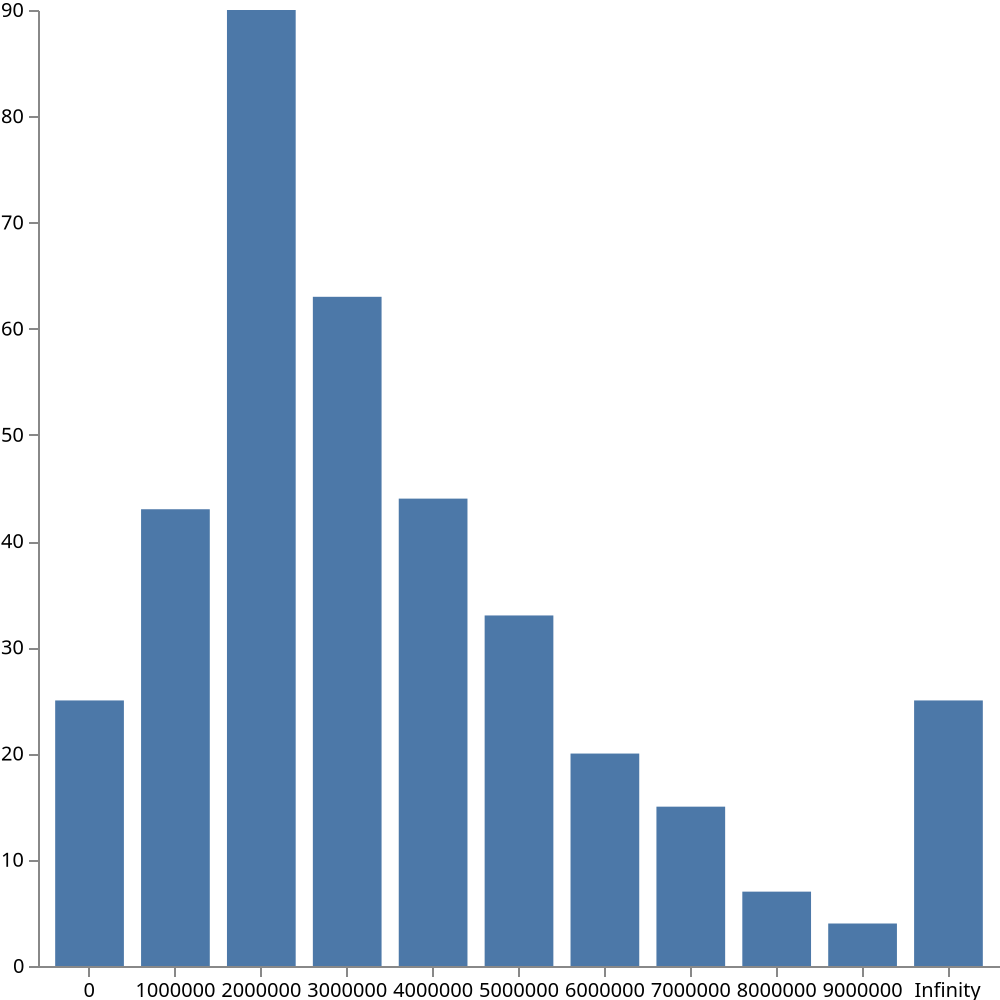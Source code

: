 {
  "$schema": "https://vega.github.io/schema/vega/v3.0.json",
  "width": 500,
  "height": 500,
  "autosize": {"type": "fit", "resize": true, "contains": "padding"},
  "data": [
    {
      "name": "source",
      "values": [
        {
          "value": 50872319,
          "label": "GARE DU NORD",
          "rank": 1
        },
        {
          "value": 47738502,
          "label": "GARE DU NORD-RER",
          "rank": 1
        },
        {
          "value": 37192652,
          "label": "GARE DE LYON-RER",
          "rank": 2
        },
        {
          "value": 45879586,
          "label": "SAINT-LAZARE",
          "rank": 2
        },
        {
          "value": 36352115,
          "label": "GARE DE LYON",
          "rank": 3
        },
        {
          "value": 31115228,
          "label": "LA DEFENSE-RER",
          "rank": 3
        },
        {
          "value": 30359225,
          "label": "MONTPARNASSE-BIENVENUE",
          "rank": 4
        },
        {
          "value": 26356131,
          "label": "CHATELET-LES HALLES-RER",
          "rank": 4
        },
        {
          "value": 22934672,
          "label": "NANTERRE-PREFECTURE",
          "rank": 5
        },
        {
          "value": 20373189,
          "label": "GARE DE L'EST",
          "rank": 5
        },
        {
          "value": 18340798,
          "label": "REPUBLIQUE",
          "rank": 6
        },
        {
          "value": 12969924,
          "label": "VAL DE FONTENAY",
          "rank": 6
        },
        {
          "value": 8989578,
          "label": "MASSY-PALAISEAU",
          "rank": 7
        },
        {
          "value": 17491541,
          "label": "BIBLIOTHEQUE",
          "rank": 7
        },
        {
          "value": 8404924,
          "label": "CHARLES DE GAULLE-ETOILE-RER",
          "rank": 8
        },
        {
          "value": 16128080,
          "label": "LES HALLES",
          "rank": 8
        },
        {
          "value": 15031139,
          "label": "LA DEFENSE",
          "rank": 9
        },
        {
          "value": 7862183,
          "label": "NOISY-LE-GRAND-MONT D'EST",
          "rank": 9
        },
        {
          "value": 7355560,
          "label": "SAINT-MICHEL-NOTRE-DAME",
          "rank": 10
        },
        {
          "value": 13466536,
          "label": "CHATELET",
          "rank": 10
        },
        {
          "value": 13225099,
          "label": "BASTILLE",
          "rank": 11
        },
        {
          "value": 6911244,
          "label": "CITE UNIVERSITAIRE",
          "rank": 11
        },
        {
          "value": 11764439,
          "label": "HOTEL DE VILLE",
          "rank": 12
        },
        {
          "value": 6718268,
          "label": "VINCENNES",
          "rank": 12
        },
        {
          "value": 11462253,
          "label": "PLACE D'ITALIE",
          "rank": 13
        },
        {
          "value": 6407808,
          "label": "ANTONY",
          "rank": 13
        },
        {
          "value": 6183873,
          "label": "RUEIL-MALMAISON",
          "rank": 14
        },
        {
          "value": 11402348,
          "label": "BELLEVILLE",
          "rank": 14
        },
        {
          "value": 10981914,
          "label": "OPERA",
          "rank": 15
        },
        {
          "value": 5755055,
          "label": "AUBER",
          "rank": 15
        },
        {
          "value": 10899310,
          "label": "FRANKLIN D. ROOSEVELT",
          "rank": 16
        },
        {
          "value": 5499946,
          "label": "LUXEMBOURG",
          "rank": 16
        },
        {
          "value": 10856026,
          "label": "BARBES-ROCHECHOUART",
          "rank": 17
        },
        {
          "value": 5390454,
          "label": "NEUILLY-PLAISANCE",
          "rank": 17
        },
        {
          "value": 10317385,
          "label": "ESPLANADE DE LA DEFENSE",
          "rank": 18
        },
        {
          "value": 5157016,
          "label": "MARNE-LA-VALLEE-CHESSY",
          "rank": 18
        },
        {
          "value": 5000661,
          "label": "DENFERT-ROCHEREAU-RER",
          "rank": 19
        },
        {
          "value": 10145616,
          "label": "STRASBOURG-SAINT-DENIS",
          "rank": 19
        },
        {
          "value": 9621986,
          "label": "PALAIS-ROYAL",
          "rank": 20
        },
        {
          "value": 4868790,
          "label": "NOISY-CHAMPS",
          "rank": 20
        },
        {
          "value": 9438016,
          "label": "GARE D'AUSTERLITZ",
          "rank": 21
        },
        {
          "value": 4501642,
          "label": "NANTERRE-UNIVERSITE",
          "rank": 21
        },
        {
          "value": 4462976,
          "label": "BOURG-LA-REINE",
          "rank": 22
        },
        {
          "value": 9083545,
          "label": "PORTE MAILLOT",
          "rank": 22
        },
        {
          "value": 9024733,
          "label": "PLACE CLICHY",
          "rank": 23
        },
        {
          "value": 4454977,
          "label": "SAINT-GERMAIN-EN-LAYE",
          "rank": 23
        },
        {
          "value": 8792715,
          "label": "NATION",
          "rank": 24
        },
        {
          "value": 4171797,
          "label": "NATION-RER",
          "rank": 24
        },
        {
          "value": 8432306,
          "label": "PORTE DE CLIGNANCOURT",
          "rank": 25
        },
        {
          "value": 4141694,
          "label": "TORCY",
          "rank": 25
        },
        {
          "value": 8381433,
          "label": "CHARLES DE GAULLE-ETOILE",
          "rank": 26
        },
        {
          "value": 4094800,
          "label": "VAL D'EUROPE",
          "rank": 26
        },
        {
          "value": 8351649,
          "label": "TROCADERO",
          "rank": 27
        },
        {
          "value": 3823443,
          "label": "JOINVILLE-LE-PONT",
          "rank": 27
        },
        {
          "value": 3609052,
          "label": "NANTERRE-VILLE",
          "rank": 28
        },
        {
          "value": 8000496,
          "label": "LA MOTTE-PICQUET-GRENELLE",
          "rank": 28
        },
        {
          "value": 3564563,
          "label": "SAINT-MAUR-CRETEIL",
          "rank": 29
        },
        {
          "value": 7963672,
          "label": "MARCADET-POISSONNIERS",
          "rank": 29
        },
        {
          "value": 3552088,
          "label": "LAPLACE",
          "rank": 30
        },
        {
          "value": 7932555,
          "label": "BIR-HAKEIM",
          "rank": 30
        },
        {
          "value": 7737626,
          "label": "BOBIGNY-PABLO PICASSO",
          "rank": 31
        },
        {
          "value": 3461601,
          "label": "CHAMPIGNY",
          "rank": 31
        },
        {
          "value": 3384237,
          "label": "PORT ROYAL",
          "rank": 32
        },
        {
          "value": 7562865,
          "label": "SAINT-MICHEL",
          "rank": 32
        },
        {
          "value": 7381123,
          "label": "AUBERVILLIERS-PANTIN-QUATRE CHEMINS",
          "rank": 33
        },
        {
          "value": 3343757,
          "label": "ARCUEIL-CACHAN",
          "rank": 33
        },
        {
          "value": 7356084,
          "label": "HAVRE-CAUMARTIN",
          "rank": 34
        },
        {
          "value": 3158806,
          "label": "LA CROIX DE BERNY",
          "rank": 34
        },
        {
          "value": 7335865,
          "label": "MAIRIE DE MONTREUIL",
          "rank": 35
        },
        {
          "value": 2987714,
          "label": "BUSSY-SAINT-GEORGES",
          "rank": 35
        },
        {
          "value": 7274236,
          "label": "CHATILLON-MONTROUGE",
          "rank": 36
        },
        {
          "value": 2704755,
          "label": "NOGENT-SUR-MARNE",
          "rank": 36
        },
        {
          "value": 2681812,
          "label": "NOISIEL",
          "rank": 37
        },
        {
          "value": 7103304,
          "label": "OLYMPIADES",
          "rank": 37
        },
        {
          "value": 7095196,
          "label": "GAMBETTA",
          "rank": 38
        },
        {
          "value": 2554932,
          "label": "FONTENAY-SOUS-BOIS",
          "rank": 38
        },
        {
          "value": 2482050,
          "label": "BOISSY-SAINT-LEGER",
          "rank": 39
        },
        {
          "value": 7089241,
          "label": "MAIRIE DE CLICHY",
          "rank": 39
        },
        {
          "value": 7063687,
          "label": "STALINGRAD",
          "rank": 40
        },
        {
          "value": 2431429,
          "label": "ORSAY-VILLE",
          "rank": 40
        },
        {
          "value": 2298313,
          "label": "SUCY-BONNEUIL",
          "rank": 41
        },
        {
          "value": 7058223,
          "label": "PORTE DE VINCENNES",
          "rank": 41
        },
        {
          "value": 6992609,
          "label": "MADELEINE",
          "rank": 42
        },
        {
          "value": 2209283,
          "label": "CHATOU-CROISSY",
          "rank": 42
        },
        {
          "value": 2198203,
          "label": "BAGNEUX",
          "rank": 43
        },
        {
          "value": 6945565,
          "label": "CHAUSSEE D'ANTIN-LA FAYETTE",
          "rank": 43
        },
        {
          "value": 6889717,
          "label": "GRANDS BOULEVARDS",
          "rank": 44
        },
        {
          "value": 2165738,
          "label": "GENTILLY",
          "rank": 44
        },
        {
          "value": 2151853,
          "label": "BRY-SUR-MARNE",
          "rank": 45
        },
        {
          "value": 6865612,
          "label": "VILLEJUIF-LOUIS ARAGON",
          "rank": 45
        },
        {
          "value": 6815851,
          "label": "PONT DE NEUILLY",
          "rank": 46
        },
        {
          "value": 2125885,
          "label": "LE PARC DE SAINT-MAUR",
          "rank": 46
        },
        {
          "value": 2122393,
          "label": "LE VESINET-LE PECQ",
          "rank": 47
        },
        {
          "value": 6643601,
          "label": "PORTE D'ORLEANS",
          "rank": 47
        },
        {
          "value": 2007606,
          "label": "ROBINSON",
          "rank": 48
        },
        {
          "value": 6630341,
          "label": "LA CHAPELLE",
          "rank": 48
        },
        {
          "value": 6290697,
          "label": "INVALIDES",
          "rank": 49
        },
        {
          "value": 1860491,
          "label": "LA VARENNE-CHENNEVIERES",
          "rank": 49
        },
        {
          "value": 6175537,
          "label": "CRIMEE",
          "rank": 50
        },
        {
          "value": 1806210,
          "label": "LES BACONNETS",
          "rank": 50
        },
        {
          "value": 6164559,
          "label": "MAIRIE DE MONTROUGE",
          "rank": 51
        },
        {
          "value": 1600341,
          "label": "LOGNES",
          "rank": 51
        },
        {
          "value": 6158849,
          "label": "SAINT-PAUL",
          "rank": 52
        },
        {
          "value": 1248923,
          "label": "LE VESINET-CENTRE",
          "rank": 52
        },
        {
          "value": 6133119,
          "label": "JAURES",
          "rank": 53
        },
        {
          "value": 1115170,
          "label": "FONTENAY-AUX-ROSES",
          "rank": 53
        },
        {
          "value": 6099638,
          "label": "SAINT-MANDE-TOURELLE",
          "rank": 54
        },
        {
          "value": 1028405,
          "label": "PALAISEAU",
          "rank": 54
        },
        {
          "value": 6080322,
          "label": "PORTE DE VERSAILLES",
          "rank": 55
        },
        {
          "value": 974338,
          "label": "SAINT-REMY-LES-CHEVREUSE",
          "rank": 55
        },
        {
          "value": 6063343,
          "label": "VILLIERS",
          "rank": 56
        },
        {
          "value": 923888,
          "label": "LE GUICHET",
          "rank": 56
        },
        {
          "value": 6013067,
          "label": "LA COURNEUVE-8 MAI 1945",
          "rank": 57
        },
        {
          "value": 923579,
          "label": "PALAISEAU-VILLEBON",
          "rank": 57
        },
        {
          "value": 5896554,
          "label": "ODEON",
          "rank": 58
        },
        {
          "value": 816797,
          "label": "LOZERE",
          "rank": 58
        },
        {
          "value": 766786,
          "label": "GIF-SUR-YVETTE",
          "rank": 59
        },
        {
          "value": 5895561,
          "label": "MIROMESNIL",
          "rank": 59
        },
        {
          "value": 5891713,
          "label": "GEORGE V",
          "rank": 60
        },
        {
          "value": 714901,
          "label": "BURES-SUR-YVETTE",
          "rank": 60
        },
        {
          "value": 5890665,
          "label": "ANVERS",
          "rank": 61
        },
        {
          "value": 708085,
          "label": "FONTAINE-MICHALON",
          "rank": 61
        },
        {
          "value": 5884810,
          "label": "GALLIENI",
          "rank": 62
        },
        {
          "value": 706968,
          "label": "SCEAUX",
          "rank": 62
        },
        {
          "value": 5879264,
          "label": "MARCEL SEMBAT",
          "rank": 63
        },
        {
          "value": 611015,
          "label": "MASSY-VERRIERES",
          "rank": 63
        },
        {
          "value": 5859214,
          "label": "COUR SAINT-EMILION",
          "rank": 64
        },
        {
          "value": 610753,
          "label": "COURCELLE-SUR-YVETTE",
          "rank": 64
        },
        {
          "value": 585494,
          "label": "PARC DE SCEAUX",
          "rank": 65
        },
        {
          "value": 5847907,
          "label": "CONCORDE",
          "rank": 65
        },
        {
          "value": 5765809,
          "label": "REUILLY-DIDEROT",
          "rank": 66
        },
        {
          "value": 451954,
          "label": "LA HACQUINIERE",
          "rank": 66
        },
        {
          "value": 5740806,
          "label": "LES SABLONS",
          "rank": 67
        },
        {
          "value": 5589061,
          "label": "PIGALLE",
          "rank": 68
        },
        {
          "value": 5581700,
          "label": "CHATEAU DE VINCENNES",
          "rank": 69
        },
        {
          "value": 5544847,
          "label": "BERCY",
          "rank": 70
        },
        {
          "value": 5533112,
          "label": "CONVENTION",
          "rank": 71
        },
        {
          "value": 5317006,
          "label": "REAUMUR-SEBASTOPOL",
          "rank": 72
        },
        {
          "value": 5316753,
          "label": "DAUMESNIL",
          "rank": 73
        },
        {
          "value": 5311324,
          "label": "PORTE DE SAINT-CLOUD",
          "rank": 74
        },
        {
          "value": 5245603,
          "label": "GABRIEL PERI",
          "rank": 75
        },
        {
          "value": 5215902,
          "label": "CROIX DE CHAVAUX",
          "rank": 76
        },
        {
          "value": 5207485,
          "label": "ALESIA",
          "rank": 77
        },
        {
          "value": 5178469,
          "label": "SEVRES-BABYLONE",
          "rank": 78
        },
        {
          "value": 5157761,
          "label": "RICHELIEU-DROUOT",
          "rank": 79
        },
        {
          "value": 5126473,
          "label": "PORTE DE PANTIN",
          "rank": 80
        },
        {
          "value": 5085421,
          "label": "HOCHE",
          "rank": 81
        },
        {
          "value": 5080418,
          "label": "CRETEIL-PREFECTURE",
          "rank": 82
        },
        {
          "value": 5070872,
          "label": "PYRAMIDES",
          "rank": 83
        },
        {
          "value": 5036297,
          "label": "VOLTAIRE",
          "rank": 84
        },
        {
          "value": 5025588,
          "label": "PONT DE LEVALLOIS-BECON",
          "rank": 85
        },
        {
          "value": 4994071,
          "label": "BALARD",
          "rank": 86
        },
        {
          "value": 4980193,
          "label": "PONT DE SEVRES",
          "rank": 87
        },
        {
          "value": 4966081,
          "label": "GLACIERE",
          "rank": 88
        },
        {
          "value": 4944020,
          "label": "PASTEUR",
          "rank": 89
        },
        {
          "value": 4923871,
          "label": "CHARLES MICHELS",
          "rank": 90
        },
        {
          "value": 4903776,
          "label": "PLAISANCE",
          "rank": 91
        },
        {
          "value": 4875315,
          "label": "SAINT-DENIS-UNIVERSITE",
          "rank": 92
        },
        {
          "value": 4857996,
          "label": "BASILIQUE DE SAINT-DENIS",
          "rank": 93
        },
        {
          "value": 4808099,
          "label": "PERE LACHAISE",
          "rank": 94
        },
        {
          "value": 4786149,
          "label": "BONNE NOUVELLE",
          "rank": 95
        },
        {
          "value": 4706560,
          "label": "COLONEL FABIEN",
          "rank": 96
        },
        {
          "value": 4701323,
          "label": "DENFERT-ROCHEREAU",
          "rank": 97
        },
        {
          "value": 4656048,
          "label": "MAIRIE DES LILAS",
          "rank": 98
        },
        {
          "value": 4647724,
          "label": "PORTE DE MONTREUIL",
          "rank": 99
        },
        {
          "value": 4619691,
          "label": "PORTE DE VANVES",
          "rank": 100
        },
        {
          "value": 4587665,
          "label": "GUY MOQUET",
          "rank": 101
        },
        {
          "value": 4551649,
          "label": "ROBESPIERRE",
          "rank": 102
        },
        {
          "value": 4547754,
          "label": "PEREIRE",
          "rank": 103
        },
        {
          "value": 4348973,
          "label": "MENILMONTANT",
          "rank": 104
        },
        {
          "value": 4344027,
          "label": "JULES JOFFRIN",
          "rank": 105
        },
        {
          "value": 4315153,
          "label": "ECOLE MILITAIRE",
          "rank": 106
        },
        {
          "value": 4311908,
          "label": "LAUMIERE",
          "rank": 107
        },
        {
          "value": 4307422,
          "label": "LE KREMLIN-BICETRE",
          "rank": 108
        },
        {
          "value": 4305206,
          "label": "PORTE DE BAGNOLET",
          "rank": 109
        },
        {
          "value": 4300906,
          "label": "CHAMPS-ELYSEES-CLEMENCEAU",
          "rank": 110
        },
        {
          "value": 4282997,
          "label": "JUSSIEU",
          "rank": 111
        },
        {
          "value": 4279661,
          "label": "MAIRIE D'ISSY",
          "rank": 112
        },
        {
          "value": 4195883,
          "label": "SAINT-GERMAIN DES PRES",
          "rank": 113
        },
        {
          "value": 4192585,
          "label": "OBERKAMPF",
          "rank": 114
        },
        {
          "value": 4179663,
          "label": "SAINT-DENIS-PORTE DE PARIS",
          "rank": 115
        },
        {
          "value": 4145014,
          "label": "PORTE DE CLICHY",
          "rank": 116
        },
        {
          "value": 4143606,
          "label": "MAIRIE DE SAINT-OUEN",
          "rank": 117
        },
        {
          "value": 4139059,
          "label": "RAMBUTEAU",
          "rank": 118
        },
        {
          "value": 4103831,
          "label": "LES COURTILLES",
          "rank": 119
        },
        {
          "value": 4070093,
          "label": "ALMA-MARCEAU",
          "rank": 120
        },
        {
          "value": 4020524,
          "label": "CHARONNE",
          "rank": 121
        },
        {
          "value": 4010100,
          "label": "CHATEAU D'EAU",
          "rank": 122
        },
        {
          "value": 3985487,
          "label": "OURCQ",
          "rank": 123
        },
        {
          "value": 3977748,
          "label": "LA MUETTE",
          "rank": 124
        },
        {
          "value": 3928197,
          "label": "FORT D'AUBERVILLIERS",
          "rank": 125
        },
        {
          "value": 3905952,
          "label": "DUPLEIX",
          "rank": 126
        },
        {
          "value": 3899198,
          "label": "ARTS ET METIERS",
          "rank": 127
        },
        {
          "value": 3895615,
          "label": "LEDRU-ROLLIN",
          "rank": 128
        },
        {
          "value": 3835814,
          "label": "PASSY",
          "rank": 129
        },
        {
          "value": 3829404,
          "label": "BLANCHE",
          "rank": 130
        },
        {
          "value": 3803232,
          "label": "PORTE DES LILAS",
          "rank": 131
        },
        {
          "value": 3802054,
          "label": "VICTOR HUGO",
          "rank": 132
        },
        {
          "value": 3794787,
          "label": "ANATOLE FRANCE",
          "rank": 133
        },
        {
          "value": 3769284,
          "label": "EGLISE DE PANTIN",
          "rank": 134
        },
        {
          "value": 3767032,
          "label": "BOULOGNE-JEAN JAURES",
          "rank": 135
        },
        {
          "value": 3725695,
          "label": "PORTE DE SAINT-OUEN",
          "rank": 136
        },
        {
          "value": 3685441,
          "label": "ALEXANDRE DUMAS",
          "rank": 137
        },
        {
          "value": 3667554,
          "label": "MALAKOFF-PLATEAU DE VANVES",
          "rank": 138
        },
        {
          "value": 3661072,
          "label": "PORTE DE LA VILLETTE",
          "rank": 139
        },
        {
          "value": 3648085,
          "label": "VAUGIRARD",
          "rank": 140
        },
        {
          "value": 3645866,
          "label": "MARX DORMOY",
          "rank": 141
        },
        {
          "value": 3616052,
          "label": "TERNES",
          "rank": 142
        },
        {
          "value": 3598231,
          "label": "CRETEIL-UNIVERSITE",
          "rank": 143
        },
        {
          "value": 3577070,
          "label": "LOUISE MICHEL",
          "rank": 144
        },
        {
          "value": 3575805,
          "label": "SENTIER",
          "rank": 145
        },
        {
          "value": 3550425,
          "label": "CHEVALERET",
          "rank": 146
        },
        {
          "value": 3528982,
          "label": "POISSONNIERE",
          "rank": 147
        },
        {
          "value": 3520605,
          "label": "LES GOBELINS",
          "rank": 148
        },
        {
          "value": 3519746,
          "label": "CENSIER-DAUBENTON",
          "rank": 149
        },
        {
          "value": 3512664,
          "label": "PORTE DE CHAMPERRET",
          "rank": 150
        },
        {
          "value": 3509866,
          "label": "DUROC",
          "rank": 151
        },
        {
          "value": 3486870,
          "label": "CORENTIN CELTON",
          "rank": 152
        },
        {
          "value": 3415341,
          "label": "GONCOURT",
          "rank": 153
        },
        {
          "value": 3410557,
          "label": "BOURSE",
          "rank": 154
        },
        {
          "value": 3383369,
          "label": "BROCHANT",
          "rank": 155
        },
        {
          "value": 3367371,
          "label": "ECOLE VETERINAIRE DE MAISONS-ALFORT",
          "rank": 156
        },
        {
          "value": 3363265,
          "label": "TOLBIAC",
          "rank": 157
        },
        {
          "value": 3356879,
          "label": "JOURDAIN",
          "rank": 158
        },
        {
          "value": 3346731,
          "label": "GARIBALDI",
          "rank": 159
        },
        {
          "value": 3335906,
          "label": "PYRENEES",
          "rank": 160
        },
        {
          "value": 3289639,
          "label": "CADET",
          "rank": 161
        },
        {
          "value": 3281669,
          "label": "SAINT-PLACIDE",
          "rank": 162
        },
        {
          "value": 3202618,
          "label": "BOULOGNE-PONT DE SAINT-CLOUD",
          "rank": 163
        },
        {
          "value": 3201707,
          "label": "PARMENTIER",
          "rank": 164
        },
        {
          "value": 3172612,
          "label": "BOUCICAUT",
          "rank": 165
        },
        {
          "value": 3151413,
          "label": "PERNETY",
          "rank": 166
        },
        {
          "value": 3140382,
          "label": "CAMBRONNE",
          "rank": 167
        },
        {
          "value": 3134776,
          "label": "FAIDHERBE-CHALIGNY",
          "rank": 168
        },
        {
          "value": 3131944,
          "label": "ETIENNE MARCEL",
          "rank": 169
        },
        {
          "value": 3105469,
          "label": "BILLANCOURT",
          "rank": 170
        },
        {
          "value": 3102623,
          "label": "MAIRIE D'IVRY",
          "rank": 171
        },
        {
          "value": 3094974,
          "label": "BERAULT",
          "rank": 172
        },
        {
          "value": 3094950,
          "label": "PORTE DE CHOISY",
          "rank": 173
        },
        {
          "value": 3082105,
          "label": "RUE DE LA POMPE",
          "rank": 174
        },
        {
          "value": 3078947,
          "label": "PLACE DES FETES",
          "rank": 175
        },
        {
          "value": 3021317,
          "label": "SIMPLON",
          "rank": 176
        },
        {
          "value": 3009210,
          "label": "GAITE",
          "rank": 177
        },
        {
          "value": 2979524,
          "label": "CHARENTON-ECOLES",
          "rank": 178
        },
        {
          "value": 2975436,
          "label": "ARGENTINE",
          "rank": 179
        },
        {
          "value": 2971998,
          "label": "PLACE MONGE",
          "rank": 180
        },
        {
          "value": 2965420,
          "label": "COURONNES",
          "rank": 181
        },
        {
          "value": 2946177,
          "label": "LAMARCK-CAULAINCOURT",
          "rank": 182
        },
        {
          "value": 2885201,
          "label": "COMMERCE",
          "rank": 183
        },
        {
          "value": 2879755,
          "label": "PORTE DAUPHINE",
          "rank": 184
        },
        {
          "value": 2872445,
          "label": "SAINT-AUGUSTIN",
          "rank": 185
        },
        {
          "value": 2870252,
          "label": "ROME",
          "rank": 186
        },
        {
          "value": 2863984,
          "label": "SAINT-MAUR",
          "rank": 187
        },
        {
          "value": 2853699,
          "label": "PORTE DE LA CHAPELLE",
          "rank": 188
        },
        {
          "value": 2850830,
          "label": "FUNICULAIRE",
          "rank": 189
        },
        {
          "value": 2833439,
          "label": "CORENTIN CARIOU",
          "rank": 190
        },
        {
          "value": 2820580,
          "label": "SAINT-AMBROISE",
          "rank": 191
        },
        {
          "value": 2817908,
          "label": "LA FOURCHE",
          "rank": 192
        },
        {
          "value": 2794182,
          "label": "NOTRE-DAME-DE-LORETTE",
          "rank": 193
        },
        {
          "value": 2782782,
          "label": "SAINT-PHILIPPE-DU-ROULE",
          "rank": 194
        },
        {
          "value": 2769540,
          "label": "MARAICHERS",
          "rank": 195
        },
        {
          "value": 2760380,
          "label": "PORTE DOREE",
          "rank": 196
        },
        {
          "value": 2745396,
          "label": "JAVEL-ANDRE CITROEN",
          "rank": 197
        },
        {
          "value": 2729376,
          "label": "CRETEIL-POINTE DU LAC",
          "rank": 198
        },
        {
          "value": 2694704,
          "label": "DUGOMMIER",
          "rank": 199
        },
        {
          "value": 2672036,
          "label": "FRONT POPULAIRE",
          "rank": 200
        },
        {
          "value": 2669794,
          "label": "CARREFOUR PLEYEL",
          "rank": 201
        },
        {
          "value": 2664077,
          "label": "CHATEAU ROUGE",
          "rank": 202
        },
        {
          "value": 2663534,
          "label": "COURCELLES",
          "rank": 203
        },
        {
          "value": 2641580,
          "label": "NATIONALE",
          "rank": 204
        },
        {
          "value": 2626600,
          "label": "MALESHERBES",
          "rank": 205
        },
        {
          "value": 2622025,
          "label": "TUILERIES",
          "rank": 206
        },
        {
          "value": 2579124,
          "label": "BOBIGNY-PANTIN-RAYMOND QUENEAU",
          "rank": 207
        },
        {
          "value": 2574219,
          "label": "LIBERTE",
          "rank": 208
        },
        {
          "value": 2569940,
          "label": "JACQUES BONSERGENT",
          "rank": 209
        },
        {
          "value": 2561884,
          "label": "RUE DES BOULETS",
          "rank": 210
        },
        {
          "value": 2544008,
          "label": "QUAI DE LA GARE",
          "rank": 211
        },
        {
          "value": 2529256,
          "label": "VILLEJUIF-LEO LAGRANGE",
          "rank": 212
        },
        {
          "value": 2495811,
          "label": "CORVISART",
          "rank": 213
        },
        {
          "value": 2475539,
          "label": "WAGRAM",
          "rank": 214
        },
        {
          "value": 2432844,
          "label": "SAINT-SULPICE",
          "rank": 215
        },
        {
          "value": 2430271,
          "label": "IENA",
          "rank": 216
        },
        {
          "value": 2423494,
          "label": "LOURMEL",
          "rank": 217
        },
        {
          "value": 2419456,
          "label": "LOUIS BLANC",
          "rank": 218
        },
        {
          "value": 2405459,
          "label": "VOLONTAIRES",
          "rank": 219
        },
        {
          "value": 2391609,
          "label": "RIQUET",
          "rank": 220
        },
        {
          "value": 2388835,
          "label": "CRETEIL-L'ECHAT",
          "rank": 221
        },
        {
          "value": 2380218,
          "label": "RANELAGH",
          "rank": 222
        },
        {
          "value": 2366043,
          "label": "LOUVRE",
          "rank": 223
        },
        {
          "value": 2342747,
          "label": "TELEGRAPHE",
          "rank": 224
        },
        {
          "value": 2341763,
          "label": "SEVRES-LECOURBE",
          "rank": 225
        },
        {
          "value": 2323166,
          "label": "LES AGNETTES",
          "rank": 226
        },
        {
          "value": 2316136,
          "label": "PORTE D'ITALIE",
          "rank": 227
        },
        {
          "value": 2314720,
          "label": "RUE DU BAC",
          "rank": 228
        },
        {
          "value": 2304258,
          "label": "LE PELETIER",
          "rank": 229
        },
        {
          "value": 2297351,
          "label": "VILLEJUIF-PAUL VAILLANT-COUTURIER",
          "rank": 230
        },
        {
          "value": 2279221,
          "label": "VAVIN",
          "rank": 231
        },
        {
          "value": 2276012,
          "label": "ABBESSES",
          "rank": 232
        },
        {
          "value": 2260458,
          "label": "SAINT-MARCEL",
          "rank": 233
        },
        {
          "value": 2260212,
          "label": "MAUBERT-MUTUALITE",
          "rank": 234
        },
        {
          "value": 2255703,
          "label": "CLUNY LA SORBONNE",
          "rank": 235
        },
        {
          "value": 2243672,
          "label": "SOLFERINO",
          "rank": 236
        },
        {
          "value": 2226802,
          "label": "TRINITE-D'ESTIENNE D'ORVES",
          "rank": 237
        },
        {
          "value": 2223888,
          "label": "BEL AIR",
          "rank": 238
        },
        {
          "value": 2196535,
          "label": "MAISONS-ALFORT-LES JUILLIOTTES",
          "rank": 239
        },
        {
          "value": 2187883,
          "label": "SAINT-JACQUES",
          "rank": 240
        },
        {
          "value": 2178463,
          "label": "EDGAR QUINET",
          "rank": 241
        },
        {
          "value": 2151353,
          "label": "PORTE DE CHARENTON",
          "rank": 242
        },
        {
          "value": 2139259,
          "label": "BREGUET-SABIN",
          "rank": 243
        },
        {
          "value": 2110789,
          "label": "LA TOUR-MAUBOURG",
          "rank": 244
        },
        {
          "value": 2109969,
          "label": "CITE",
          "rank": 245
        },
        {
          "value": 2096180,
          "label": "MICHEL-ANGE-AUTEUIL",
          "rank": 246
        },
        {
          "value": 2093279,
          "label": "MICHEL-ANGE-MOLITOR",
          "rank": 247
        },
        {
          "value": 2085927,
          "label": "MAISON BLANCHE",
          "rank": 248
        },
        {
          "value": 2074698,
          "label": "NOTRE-DAME-DES-CHAMPS",
          "rank": 249
        },
        {
          "value": 2070907,
          "label": "BOISSIERE",
          "rank": 250
        },
        {
          "value": 2044451,
          "label": "EXELMANS",
          "rank": 251
        },
        {
          "value": 2037263,
          "label": "JASMIN",
          "rank": 252
        },
        {
          "value": 2006980,
          "label": "MICHEL BIZOT",
          "rank": 253
        },
        {
          "value": 1963737,
          "label": "BUZENVAL",
          "rank": 254
        },
        {
          "value": 1929562,
          "label": "QUATRE-SEPTEMBRE",
          "rank": 255
        },
        {
          "value": 1929011,
          "label": "PORTE D'IVRY",
          "rank": 256
        },
        {
          "value": 1925980,
          "label": "AVRON",
          "rank": 257
        },
        {
          "value": 1906906,
          "label": "RICHARD LENOIR",
          "rank": 258
        },
        {
          "value": 1871202,
          "label": "MALAKOFF-RUE ETIENNE DOLET",
          "rank": 259
        },
        {
          "value": 1831297,
          "label": "MAISONS-ALFORT-STADE",
          "rank": 260
        },
        {
          "value": 1814488,
          "label": "FELIX FAURE",
          "rank": 261
        },
        {
          "value": 1812544,
          "label": "PHILIPPE AUGUSTE",
          "rank": 262
        },
        {
          "value": 1773665,
          "label": "RASPAIL",
          "rank": 263
        },
        {
          "value": 1755560,
          "label": "MONTGALLET",
          "rank": 264
        },
        {
          "value": 1738843,
          "label": "MABILLON",
          "rank": 265
        },
        {
          "value": 1725103,
          "label": "SAINT-FRANCOIS-XAVIER",
          "rank": 266
        },
        {
          "value": 1710231,
          "label": "FILLES DU CALVAIRE",
          "rank": 267
        },
        {
          "value": 1690807,
          "label": "LIEGE",
          "rank": 268
        },
        {
          "value": 1688254,
          "label": "SAINT-SEBASTIEN-FROISSART",
          "rank": 269
        },
        {
          "value": 1679432,
          "label": "CHATEAU-LANDON",
          "rank": 270
        },
        {
          "value": 1642759,
          "label": "CARDINAL LEMOINE",
          "rank": 271
        },
        {
          "value": 1608558,
          "label": "MONCEAU",
          "rank": 272
        },
        {
          "value": 1597696,
          "label": "SEGUR",
          "rank": 273
        },
        {
          "value": 1558885,
          "label": "PONT MARIE",
          "rank": 274
        },
        {
          "value": 1523465,
          "label": "PIERRE CURIE",
          "rank": 275
        },
        {
          "value": 1513782,
          "label": "SULLY-MORLAND",
          "rank": 276
        },
        {
          "value": 1501598,
          "label": "EUROPE",
          "rank": 277
        },
        {
          "value": 1466777,
          "label": "AVENUE EMILE ZOLA",
          "rank": 278
        },
        {
          "value": 1466310,
          "label": "PONT NEUF",
          "rank": 279
        },
        {
          "value": 1445627,
          "label": "CHEMIN VERT",
          "rank": 280
        },
        {
          "value": 1429509,
          "label": "VARENNE",
          "rank": 281
        },
        {
          "value": 1366605,
          "label": "MIRABEAU",
          "rank": 282
        },
        {
          "value": 1313242,
          "label": "PICPUS",
          "rank": 283
        },
        {
          "value": 1300317,
          "label": "MOUTON-DUVERNET",
          "rank": 284
        },
        {
          "value": 1281234,
          "label": "CAMPO-FORMIO",
          "rank": 285
        },
        {
          "value": 1270793,
          "label": "TEMPLE",
          "rank": 286
        },
        {
          "value": 1249446,
          "label": "KLEBER",
          "rank": 287
        },
        {
          "value": 1239904,
          "label": "QUAI DE LA RAPEE",
          "rank": 288
        },
        {
          "value": 1233216,
          "label": "SAINT-GEORGES",
          "rank": 289
        },
        {
          "value": 1218261,
          "label": "RENNES",
          "rank": 290
        },
        {
          "value": 980057,
          "label": "VANEAU",
          "rank": 291
        },
        {
          "value": 958552,
          "label": "BOTZARIS",
          "rank": 292
        },
        {
          "value": 884202,
          "label": "FALGUIERE",
          "rank": 293
        },
        {
          "value": 742869,
          "label": "SAINT-FARGEAU",
          "rank": 294
        },
        {
          "value": 739282,
          "label": "ASSEMBLEE NATIONALE",
          "rank": 295
        },
        {
          "value": 671787,
          "label": "PORTE D'AUTEUIL",
          "rank": 296
        },
        {
          "value": 642202,
          "label": "CHARDON-LAGACHE",
          "rank": 297
        },
        {
          "value": 618124,
          "label": "DANUBE",
          "rank": 298
        },
        {
          "value": 564032,
          "label": "BOLIVAR",
          "rank": 299
        },
        {
          "value": 521634,
          "label": "BUTTES-CHAUMONT",
          "rank": 300
        },
        {
          "value": 360890,
          "label": "PRE-SAINT-GERVAIS",
          "rank": 301
        },
        {
          "value": 352513,
          "label": "PELLEPORT",
          "rank": 302
        },
        {
          "value": 172812,
          "label": "EGLISE D'AUTEUIL",
          "rank": 303
        }
      ]
    },
    {
      "name": "table",
      "source": "source",
      "transform": [
        {
          "type": "formula",
          "expr": "1",
          "as": "quantity"
        },
        {
          "type": "collect",
          "sort":{ "field":"value" }
        },
        {
          "type": "bin",
          "field":"value",
          "extent":[100, 10000000],
          "maxbins": 10
        },
        {
          "type": "aggregate",
          "groupby":["bin0"],
          "fields":["quantity"],
          "ops":["sum"],
          "as":["nb"]
        }
      ]
    }
  ],
  "scales": [
    {
      "name": "xScale",
      "type": "band",
      "domain":{"data": "table", "field":"bin0"},
      "range": "width",
      "padding": 0.2
    },
    {
      "name": "yScale",
      "type": "linear",
      "domain":{"data": "table", "field":"nb"},
      "range":"height"
    }
  ],
  "marks": [
    {
      "type": "rect",
      "from": {
        "data": "table"
      },
      "encode": {
        "update":{
          "x":{"scale":"xScale", "field":"bin0"},
          "width":{"scale":"xScale", "band": 1},
          "y": {"scale": "yScale", "field": "nb"},
          "y2": {"scale": "yScale", "value": 0}
        }
      }
    }
  ],
  "axes": [
    {
      "scale": "xScale",
      "orient": "bottom"
    },
    {
      "scale": "yScale",
      "orient": "left",
      "format":",s"
    }
  ],
  "signals": [
  ]
}
